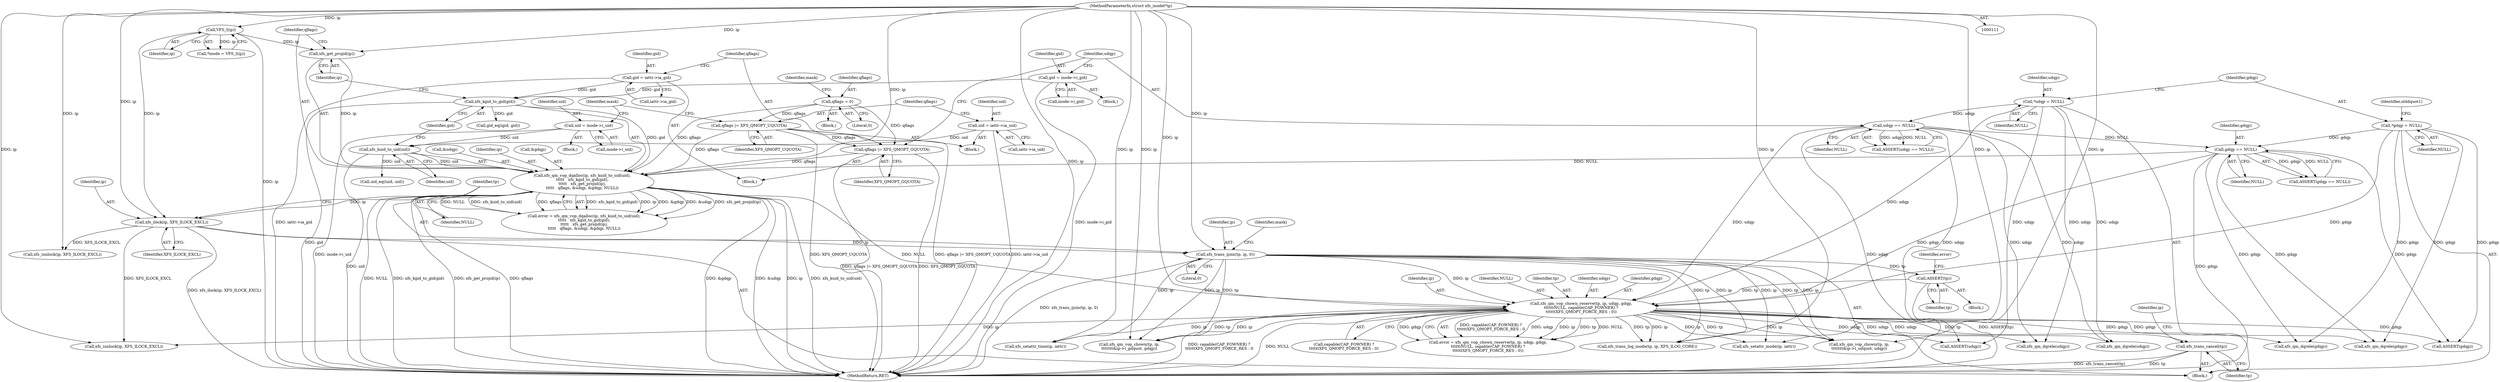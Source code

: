 digraph "0_linux_1fb254aa983bf190cfd685d40c64a480a9bafaee@pointer" {
"1000557" [label="(Call,xfs_trans_cancel(tp))"];
"1000346" [label="(Call,xfs_qm_vop_chown_reserve(tp, ip, udqp, gdqp,\n\t\t\t\t\t\tNULL, capable(CAP_FOWNER) ?\n\t\t\t\t\t\tXFS_QMOPT_FORCE_RES : 0))"];
"1000342" [label="(Call,ASSERT(tp))"];
"1000281" [label="(Call,xfs_trans_ijoin(tp, ip, 0))"];
"1000278" [label="(Call,xfs_ilock(ip, XFS_ILOCK_EXCL))"];
"1000125" [label="(Call,VFS_I(ip))"];
"1000112" [label="(MethodParameterIn,struct xfs_inode\t*ip)"];
"1000243" [label="(Call,xfs_qm_vop_dqalloc(ip, xfs_kuid_to_uid(uid),\n\t\t\t\t\t   xfs_kgid_to_gid(gid),\n\t\t\t\t\t   xfs_get_projid(ip),\n\t\t\t\t\t   qflags, &udqp, &gdqp, NULL))"];
"1000249" [label="(Call,xfs_get_projid(ip))"];
"1000245" [label="(Call,xfs_kuid_to_uid(uid))"];
"1000205" [label="(Call,uid = inode->i_uid)"];
"1000195" [label="(Call,uid = iattr->ia_uid)"];
"1000247" [label="(Call,xfs_kgid_to_gid(gid))"];
"1000218" [label="(Call,gid = iattr->ia_gid)"];
"1000228" [label="(Call,gid = inode->i_gid)"];
"1000200" [label="(Call,qflags |= XFS_QMOPT_UQUOTA)"];
"1000184" [label="(Call,qflags = 0)"];
"1000223" [label="(Call,qflags |= XFS_QMOPT_GQUOTA)"];
"1000238" [label="(Call,gdqp == NULL)"];
"1000156" [label="(Call,*gdqp = NULL)"];
"1000234" [label="(Call,udqp == NULL)"];
"1000152" [label="(Call,*udqp = NULL)"];
"1000249" [label="(Call,xfs_get_projid(ip))"];
"1000460" [label="(Call,xfs_qm_vop_chown(tp, ip,\n\t\t\t\t\t\t\t&ip->i_gdquot, gdqp))"];
"1000186" [label="(Literal,0)"];
"1000287" [label="(Identifier,mask)"];
"1000569" [label="(MethodReturn,RET)"];
"1000234" [label="(Call,udqp == NULL)"];
"1000346" [label="(Call,xfs_qm_vop_chown_reserve(tp, ip, udqp, gdqp,\n\t\t\t\t\t\tNULL, capable(CAP_FOWNER) ?\n\t\t\t\t\t\tXFS_QMOPT_FORCE_RES : 0))"];
"1000456" [label="(Call,ASSERT(gdqp))"];
"1000194" [label="(Block,)"];
"1000190" [label="(Identifier,mask)"];
"1000281" [label="(Call,xfs_trans_ijoin(tp, ip, 0))"];
"1000343" [label="(Identifier,tp)"];
"1000225" [label="(Identifier,XFS_QMOPT_GQUOTA)"];
"1000254" [label="(Call,&gdqp)"];
"1000158" [label="(Identifier,NULL)"];
"1000112" [label="(MethodParameterIn,struct xfs_inode\t*ip)"];
"1000341" [label="(Block,)"];
"1000351" [label="(Identifier,NULL)"];
"1000213" [label="(Identifier,mask)"];
"1000251" [label="(Identifier,qflags)"];
"1000207" [label="(Call,inode->i_uid)"];
"1000205" [label="(Call,uid = inode->i_uid)"];
"1000279" [label="(Identifier,ip)"];
"1000431" [label="(Call,gid_eq(igid, gid))"];
"1000202" [label="(Identifier,XFS_QMOPT_UQUOTA)"];
"1000201" [label="(Identifier,qflags)"];
"1000154" [label="(Identifier,NULL)"];
"1000499" [label="(Call,xfs_trans_log_inode(tp, ip, XFS_ILOG_CORE))"];
"1000404" [label="(Call,ASSERT(udqp))"];
"1000347" [label="(Identifier,tp)"];
"1000256" [label="(Identifier,NULL)"];
"1000560" [label="(Identifier,ip)"];
"1000219" [label="(Identifier,gid)"];
"1000283" [label="(Identifier,ip)"];
"1000565" [label="(Call,xfs_qm_dqrele(gdqp))"];
"1000563" [label="(Call,xfs_qm_dqrele(udqp))"];
"1000240" [label="(Identifier,NULL)"];
"1000278" [label="(Call,xfs_ilock(ip, XFS_ILOCK_EXCL))"];
"1000559" [label="(Call,xfs_iunlock(ip, XFS_ILOCK_EXCL))"];
"1000237" [label="(Call,ASSERT(gdqp == NULL))"];
"1000352" [label="(Call,capable(CAP_FOWNER) ?\n\t\t\t\t\t\tXFS_QMOPT_FORCE_RES : 0)"];
"1000284" [label="(Literal,0)"];
"1000206" [label="(Identifier,uid)"];
"1000245" [label="(Call,xfs_kuid_to_uid(uid))"];
"1000525" [label="(Call,xfs_qm_dqrele(udqp))"];
"1000485" [label="(Call,xfs_setattr_mode(ip, iattr))"];
"1000230" [label="(Call,inode->i_gid)"];
"1000557" [label="(Call,xfs_trans_cancel(tp))"];
"1000252" [label="(Call,&udqp)"];
"1000196" [label="(Identifier,uid)"];
"1000527" [label="(Call,xfs_qm_dqrele(gdqp))"];
"1000223" [label="(Call,qflags |= XFS_QMOPT_GQUOTA)"];
"1000229" [label="(Identifier,gid)"];
"1000157" [label="(Identifier,gdqp)"];
"1000349" [label="(Identifier,udqp)"];
"1000153" [label="(Identifier,udqp)"];
"1000518" [label="(Call,xfs_iunlock(ip, XFS_ILOCK_EXCL))"];
"1000156" [label="(Call,*gdqp = NULL)"];
"1000182" [label="(Block,)"];
"1000123" [label="(Call,*inode = VFS_I(ip))"];
"1000344" [label="(Call,error = xfs_qm_vop_chown_reserve(tp, ip, udqp, gdqp,\n\t\t\t\t\t\tNULL, capable(CAP_FOWNER) ?\n\t\t\t\t\t\tXFS_QMOPT_FORCE_RES : 0))"];
"1000241" [label="(Call,error = xfs_qm_vop_dqalloc(ip, xfs_kuid_to_uid(uid),\n\t\t\t\t\t   xfs_kgid_to_gid(gid),\n\t\t\t\t\t   xfs_get_projid(ip),\n\t\t\t\t\t   qflags, &udqp, &gdqp, NULL))"];
"1000185" [label="(Identifier,qflags)"];
"1000235" [label="(Identifier,udqp)"];
"1000161" [label="(Identifier,olddquot1)"];
"1000350" [label="(Identifier,gdqp)"];
"1000236" [label="(Identifier,NULL)"];
"1000342" [label="(Call,ASSERT(tp))"];
"1000282" [label="(Identifier,tp)"];
"1000408" [label="(Call,xfs_qm_vop_chown(tp, ip,\n\t\t\t\t\t\t\t&ip->i_udquot, udqp))"];
"1000247" [label="(Call,xfs_kgid_to_gid(gid))"];
"1000204" [label="(Block,)"];
"1000218" [label="(Call,gid = iattr->ia_gid)"];
"1000184" [label="(Call,qflags = 0)"];
"1000195" [label="(Call,uid = iattr->ia_uid)"];
"1000238" [label="(Call,gdqp == NULL)"];
"1000496" [label="(Call,xfs_setattr_time(ip, iattr))"];
"1000246" [label="(Identifier,uid)"];
"1000239" [label="(Identifier,gdqp)"];
"1000280" [label="(Identifier,XFS_ILOCK_EXCL)"];
"1000228" [label="(Call,gid = inode->i_gid)"];
"1000389" [label="(Call,uid_eq(iuid, uid))"];
"1000115" [label="(Block,)"];
"1000348" [label="(Identifier,ip)"];
"1000224" [label="(Identifier,qflags)"];
"1000233" [label="(Call,ASSERT(udqp == NULL))"];
"1000558" [label="(Identifier,tp)"];
"1000244" [label="(Identifier,ip)"];
"1000197" [label="(Call,iattr->ia_uid)"];
"1000248" [label="(Identifier,gid)"];
"1000250" [label="(Identifier,ip)"];
"1000152" [label="(Call,*udqp = NULL)"];
"1000126" [label="(Identifier,ip)"];
"1000243" [label="(Call,xfs_qm_vop_dqalloc(ip, xfs_kuid_to_uid(uid),\n\t\t\t\t\t   xfs_kgid_to_gid(gid),\n\t\t\t\t\t   xfs_get_projid(ip),\n\t\t\t\t\t   qflags, &udqp, &gdqp, NULL))"];
"1000125" [label="(Call,VFS_I(ip))"];
"1000227" [label="(Block,)"];
"1000220" [label="(Call,iattr->ia_gid)"];
"1000200" [label="(Call,qflags |= XFS_QMOPT_UQUOTA)"];
"1000345" [label="(Identifier,error)"];
"1000217" [label="(Block,)"];
"1000557" -> "1000115"  [label="AST: "];
"1000557" -> "1000558"  [label="CFG: "];
"1000558" -> "1000557"  [label="AST: "];
"1000560" -> "1000557"  [label="CFG: "];
"1000557" -> "1000569"  [label="DDG: xfs_trans_cancel(tp)"];
"1000557" -> "1000569"  [label="DDG: tp"];
"1000346" -> "1000557"  [label="DDG: tp"];
"1000346" -> "1000344"  [label="AST: "];
"1000346" -> "1000352"  [label="CFG: "];
"1000347" -> "1000346"  [label="AST: "];
"1000348" -> "1000346"  [label="AST: "];
"1000349" -> "1000346"  [label="AST: "];
"1000350" -> "1000346"  [label="AST: "];
"1000351" -> "1000346"  [label="AST: "];
"1000352" -> "1000346"  [label="AST: "];
"1000344" -> "1000346"  [label="CFG: "];
"1000346" -> "1000569"  [label="DDG: NULL"];
"1000346" -> "1000569"  [label="DDG: capable(CAP_FOWNER) ?\n\t\t\t\t\t\tXFS_QMOPT_FORCE_RES : 0"];
"1000346" -> "1000344"  [label="DDG: capable(CAP_FOWNER) ?\n\t\t\t\t\t\tXFS_QMOPT_FORCE_RES : 0"];
"1000346" -> "1000344"  [label="DDG: udqp"];
"1000346" -> "1000344"  [label="DDG: ip"];
"1000346" -> "1000344"  [label="DDG: tp"];
"1000346" -> "1000344"  [label="DDG: NULL"];
"1000346" -> "1000344"  [label="DDG: gdqp"];
"1000342" -> "1000346"  [label="DDG: tp"];
"1000281" -> "1000346"  [label="DDG: ip"];
"1000112" -> "1000346"  [label="DDG: ip"];
"1000234" -> "1000346"  [label="DDG: udqp"];
"1000152" -> "1000346"  [label="DDG: udqp"];
"1000238" -> "1000346"  [label="DDG: gdqp"];
"1000156" -> "1000346"  [label="DDG: gdqp"];
"1000243" -> "1000346"  [label="DDG: NULL"];
"1000346" -> "1000404"  [label="DDG: udqp"];
"1000346" -> "1000408"  [label="DDG: tp"];
"1000346" -> "1000408"  [label="DDG: ip"];
"1000346" -> "1000456"  [label="DDG: gdqp"];
"1000346" -> "1000460"  [label="DDG: tp"];
"1000346" -> "1000460"  [label="DDG: ip"];
"1000346" -> "1000485"  [label="DDG: ip"];
"1000346" -> "1000496"  [label="DDG: ip"];
"1000346" -> "1000499"  [label="DDG: tp"];
"1000346" -> "1000499"  [label="DDG: ip"];
"1000346" -> "1000525"  [label="DDG: udqp"];
"1000346" -> "1000527"  [label="DDG: gdqp"];
"1000346" -> "1000559"  [label="DDG: ip"];
"1000346" -> "1000563"  [label="DDG: udqp"];
"1000346" -> "1000565"  [label="DDG: gdqp"];
"1000342" -> "1000341"  [label="AST: "];
"1000342" -> "1000343"  [label="CFG: "];
"1000343" -> "1000342"  [label="AST: "];
"1000345" -> "1000342"  [label="CFG: "];
"1000342" -> "1000569"  [label="DDG: ASSERT(tp)"];
"1000281" -> "1000342"  [label="DDG: tp"];
"1000281" -> "1000115"  [label="AST: "];
"1000281" -> "1000284"  [label="CFG: "];
"1000282" -> "1000281"  [label="AST: "];
"1000283" -> "1000281"  [label="AST: "];
"1000284" -> "1000281"  [label="AST: "];
"1000287" -> "1000281"  [label="CFG: "];
"1000281" -> "1000569"  [label="DDG: xfs_trans_ijoin(tp, ip, 0)"];
"1000278" -> "1000281"  [label="DDG: ip"];
"1000112" -> "1000281"  [label="DDG: ip"];
"1000281" -> "1000408"  [label="DDG: tp"];
"1000281" -> "1000408"  [label="DDG: ip"];
"1000281" -> "1000460"  [label="DDG: tp"];
"1000281" -> "1000460"  [label="DDG: ip"];
"1000281" -> "1000485"  [label="DDG: ip"];
"1000281" -> "1000496"  [label="DDG: ip"];
"1000281" -> "1000499"  [label="DDG: tp"];
"1000281" -> "1000499"  [label="DDG: ip"];
"1000278" -> "1000115"  [label="AST: "];
"1000278" -> "1000280"  [label="CFG: "];
"1000279" -> "1000278"  [label="AST: "];
"1000280" -> "1000278"  [label="AST: "];
"1000282" -> "1000278"  [label="CFG: "];
"1000278" -> "1000569"  [label="DDG: xfs_ilock(ip, XFS_ILOCK_EXCL)"];
"1000125" -> "1000278"  [label="DDG: ip"];
"1000243" -> "1000278"  [label="DDG: ip"];
"1000112" -> "1000278"  [label="DDG: ip"];
"1000278" -> "1000518"  [label="DDG: XFS_ILOCK_EXCL"];
"1000278" -> "1000559"  [label="DDG: XFS_ILOCK_EXCL"];
"1000125" -> "1000123"  [label="AST: "];
"1000125" -> "1000126"  [label="CFG: "];
"1000126" -> "1000125"  [label="AST: "];
"1000123" -> "1000125"  [label="CFG: "];
"1000125" -> "1000569"  [label="DDG: ip"];
"1000125" -> "1000123"  [label="DDG: ip"];
"1000112" -> "1000125"  [label="DDG: ip"];
"1000125" -> "1000249"  [label="DDG: ip"];
"1000112" -> "1000111"  [label="AST: "];
"1000112" -> "1000569"  [label="DDG: ip"];
"1000112" -> "1000243"  [label="DDG: ip"];
"1000112" -> "1000249"  [label="DDG: ip"];
"1000112" -> "1000408"  [label="DDG: ip"];
"1000112" -> "1000460"  [label="DDG: ip"];
"1000112" -> "1000485"  [label="DDG: ip"];
"1000112" -> "1000496"  [label="DDG: ip"];
"1000112" -> "1000499"  [label="DDG: ip"];
"1000112" -> "1000518"  [label="DDG: ip"];
"1000112" -> "1000559"  [label="DDG: ip"];
"1000243" -> "1000241"  [label="AST: "];
"1000243" -> "1000256"  [label="CFG: "];
"1000244" -> "1000243"  [label="AST: "];
"1000245" -> "1000243"  [label="AST: "];
"1000247" -> "1000243"  [label="AST: "];
"1000249" -> "1000243"  [label="AST: "];
"1000251" -> "1000243"  [label="AST: "];
"1000252" -> "1000243"  [label="AST: "];
"1000254" -> "1000243"  [label="AST: "];
"1000256" -> "1000243"  [label="AST: "];
"1000241" -> "1000243"  [label="CFG: "];
"1000243" -> "1000569"  [label="DDG: qflags"];
"1000243" -> "1000569"  [label="DDG: &gdqp"];
"1000243" -> "1000569"  [label="DDG: &udqp"];
"1000243" -> "1000569"  [label="DDG: ip"];
"1000243" -> "1000569"  [label="DDG: xfs_kuid_to_uid(uid)"];
"1000243" -> "1000569"  [label="DDG: NULL"];
"1000243" -> "1000569"  [label="DDG: xfs_kgid_to_gid(gid)"];
"1000243" -> "1000569"  [label="DDG: xfs_get_projid(ip)"];
"1000243" -> "1000241"  [label="DDG: xfs_kgid_to_gid(gid)"];
"1000243" -> "1000241"  [label="DDG: ip"];
"1000243" -> "1000241"  [label="DDG: &gdqp"];
"1000243" -> "1000241"  [label="DDG: &udqp"];
"1000243" -> "1000241"  [label="DDG: xfs_get_projid(ip)"];
"1000243" -> "1000241"  [label="DDG: NULL"];
"1000243" -> "1000241"  [label="DDG: xfs_kuid_to_uid(uid)"];
"1000243" -> "1000241"  [label="DDG: qflags"];
"1000249" -> "1000243"  [label="DDG: ip"];
"1000245" -> "1000243"  [label="DDG: uid"];
"1000247" -> "1000243"  [label="DDG: gid"];
"1000200" -> "1000243"  [label="DDG: qflags"];
"1000184" -> "1000243"  [label="DDG: qflags"];
"1000223" -> "1000243"  [label="DDG: qflags"];
"1000238" -> "1000243"  [label="DDG: NULL"];
"1000249" -> "1000250"  [label="CFG: "];
"1000250" -> "1000249"  [label="AST: "];
"1000251" -> "1000249"  [label="CFG: "];
"1000245" -> "1000246"  [label="CFG: "];
"1000246" -> "1000245"  [label="AST: "];
"1000248" -> "1000245"  [label="CFG: "];
"1000245" -> "1000569"  [label="DDG: uid"];
"1000205" -> "1000245"  [label="DDG: uid"];
"1000195" -> "1000245"  [label="DDG: uid"];
"1000245" -> "1000389"  [label="DDG: uid"];
"1000205" -> "1000204"  [label="AST: "];
"1000205" -> "1000207"  [label="CFG: "];
"1000206" -> "1000205"  [label="AST: "];
"1000207" -> "1000205"  [label="AST: "];
"1000213" -> "1000205"  [label="CFG: "];
"1000205" -> "1000569"  [label="DDG: inode->i_uid"];
"1000195" -> "1000194"  [label="AST: "];
"1000195" -> "1000197"  [label="CFG: "];
"1000196" -> "1000195"  [label="AST: "];
"1000197" -> "1000195"  [label="AST: "];
"1000201" -> "1000195"  [label="CFG: "];
"1000195" -> "1000569"  [label="DDG: iattr->ia_uid"];
"1000247" -> "1000248"  [label="CFG: "];
"1000248" -> "1000247"  [label="AST: "];
"1000250" -> "1000247"  [label="CFG: "];
"1000247" -> "1000569"  [label="DDG: gid"];
"1000218" -> "1000247"  [label="DDG: gid"];
"1000228" -> "1000247"  [label="DDG: gid"];
"1000247" -> "1000431"  [label="DDG: gid"];
"1000218" -> "1000217"  [label="AST: "];
"1000218" -> "1000220"  [label="CFG: "];
"1000219" -> "1000218"  [label="AST: "];
"1000220" -> "1000218"  [label="AST: "];
"1000224" -> "1000218"  [label="CFG: "];
"1000218" -> "1000569"  [label="DDG: iattr->ia_gid"];
"1000228" -> "1000227"  [label="AST: "];
"1000228" -> "1000230"  [label="CFG: "];
"1000229" -> "1000228"  [label="AST: "];
"1000230" -> "1000228"  [label="AST: "];
"1000235" -> "1000228"  [label="CFG: "];
"1000228" -> "1000569"  [label="DDG: inode->i_gid"];
"1000200" -> "1000194"  [label="AST: "];
"1000200" -> "1000202"  [label="CFG: "];
"1000201" -> "1000200"  [label="AST: "];
"1000202" -> "1000200"  [label="AST: "];
"1000213" -> "1000200"  [label="CFG: "];
"1000200" -> "1000569"  [label="DDG: qflags |= XFS_QMOPT_UQUOTA"];
"1000200" -> "1000569"  [label="DDG: XFS_QMOPT_UQUOTA"];
"1000184" -> "1000200"  [label="DDG: qflags"];
"1000200" -> "1000223"  [label="DDG: qflags"];
"1000184" -> "1000182"  [label="AST: "];
"1000184" -> "1000186"  [label="CFG: "];
"1000185" -> "1000184"  [label="AST: "];
"1000186" -> "1000184"  [label="AST: "];
"1000190" -> "1000184"  [label="CFG: "];
"1000184" -> "1000223"  [label="DDG: qflags"];
"1000223" -> "1000217"  [label="AST: "];
"1000223" -> "1000225"  [label="CFG: "];
"1000224" -> "1000223"  [label="AST: "];
"1000225" -> "1000223"  [label="AST: "];
"1000235" -> "1000223"  [label="CFG: "];
"1000223" -> "1000569"  [label="DDG: XFS_QMOPT_GQUOTA"];
"1000223" -> "1000569"  [label="DDG: qflags |= XFS_QMOPT_GQUOTA"];
"1000238" -> "1000237"  [label="AST: "];
"1000238" -> "1000240"  [label="CFG: "];
"1000239" -> "1000238"  [label="AST: "];
"1000240" -> "1000238"  [label="AST: "];
"1000237" -> "1000238"  [label="CFG: "];
"1000238" -> "1000569"  [label="DDG: gdqp"];
"1000238" -> "1000237"  [label="DDG: gdqp"];
"1000238" -> "1000237"  [label="DDG: NULL"];
"1000156" -> "1000238"  [label="DDG: gdqp"];
"1000234" -> "1000238"  [label="DDG: NULL"];
"1000238" -> "1000456"  [label="DDG: gdqp"];
"1000238" -> "1000527"  [label="DDG: gdqp"];
"1000238" -> "1000565"  [label="DDG: gdqp"];
"1000156" -> "1000115"  [label="AST: "];
"1000156" -> "1000158"  [label="CFG: "];
"1000157" -> "1000156"  [label="AST: "];
"1000158" -> "1000156"  [label="AST: "];
"1000161" -> "1000156"  [label="CFG: "];
"1000156" -> "1000456"  [label="DDG: gdqp"];
"1000156" -> "1000527"  [label="DDG: gdqp"];
"1000156" -> "1000565"  [label="DDG: gdqp"];
"1000234" -> "1000233"  [label="AST: "];
"1000234" -> "1000236"  [label="CFG: "];
"1000235" -> "1000234"  [label="AST: "];
"1000236" -> "1000234"  [label="AST: "];
"1000233" -> "1000234"  [label="CFG: "];
"1000234" -> "1000569"  [label="DDG: udqp"];
"1000234" -> "1000233"  [label="DDG: udqp"];
"1000234" -> "1000233"  [label="DDG: NULL"];
"1000152" -> "1000234"  [label="DDG: udqp"];
"1000234" -> "1000404"  [label="DDG: udqp"];
"1000234" -> "1000525"  [label="DDG: udqp"];
"1000234" -> "1000563"  [label="DDG: udqp"];
"1000152" -> "1000115"  [label="AST: "];
"1000152" -> "1000154"  [label="CFG: "];
"1000153" -> "1000152"  [label="AST: "];
"1000154" -> "1000152"  [label="AST: "];
"1000157" -> "1000152"  [label="CFG: "];
"1000152" -> "1000404"  [label="DDG: udqp"];
"1000152" -> "1000525"  [label="DDG: udqp"];
"1000152" -> "1000563"  [label="DDG: udqp"];
}
